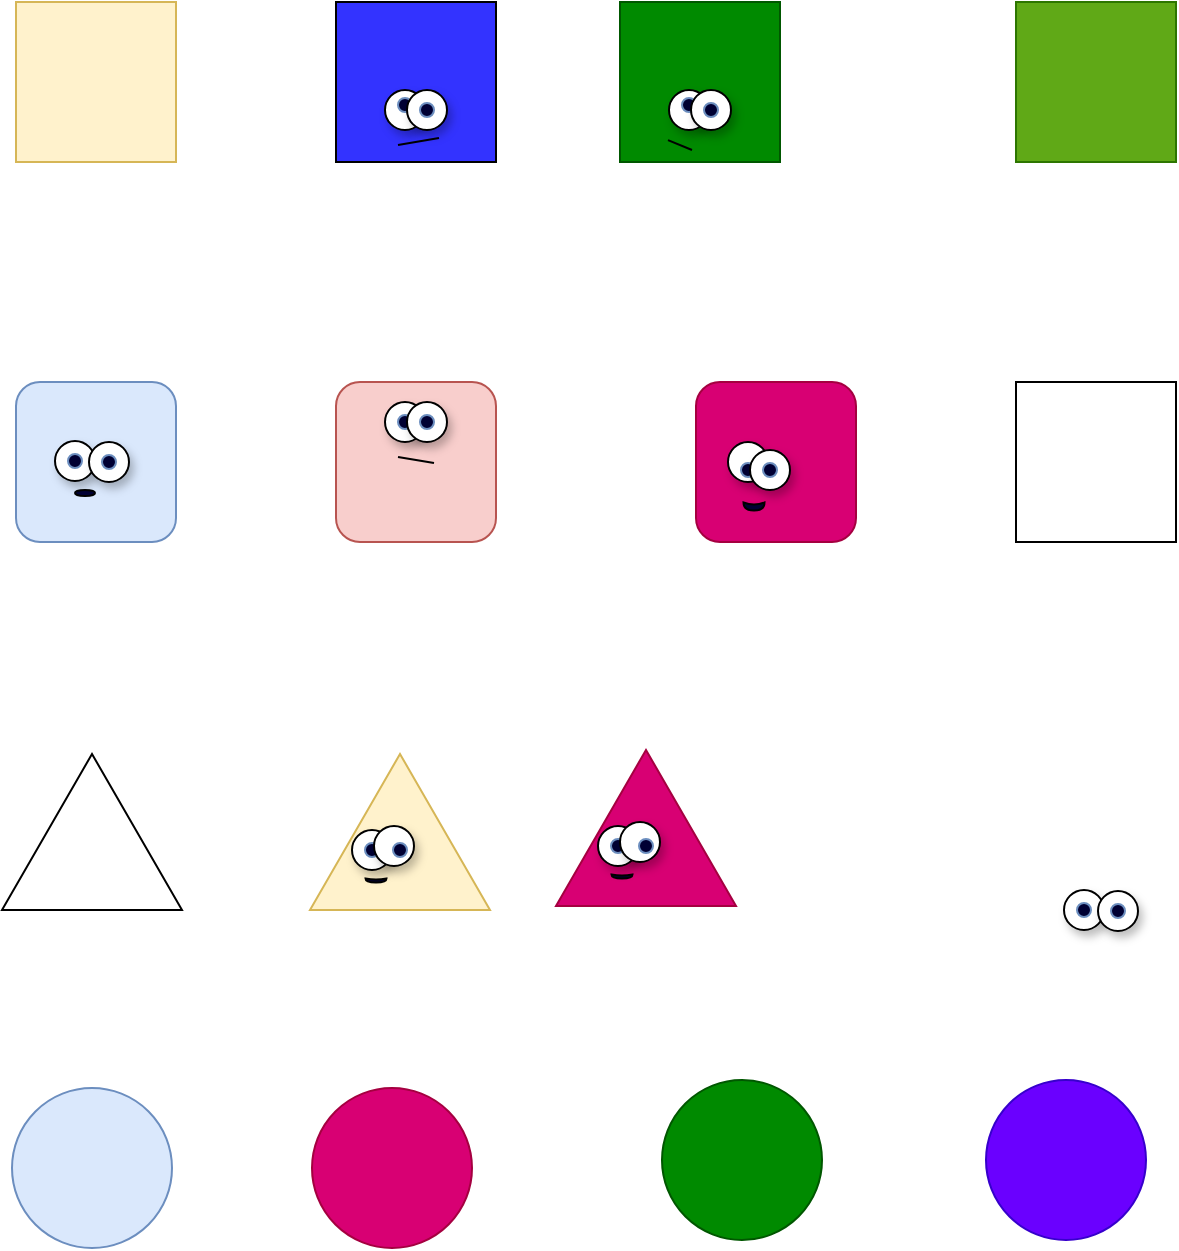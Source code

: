 <mxfile version="20.8.10" type="device" pages="2"><diagram name="squares" id="wWBtZTNHneoaZS-Ud3CQ"><mxGraphModel dx="1195" dy="630" grid="0" gridSize="10" guides="0" tooltips="1" connect="0" arrows="0" fold="1" page="1" pageScale="1" pageWidth="827" pageHeight="1169" math="0" shadow="0"><root><mxCell id="0"/><mxCell id="1" parent="0"/><mxCell id="_QRJnsMwqjNXfhoFx1JD-30" value="" style="whiteSpace=wrap;html=1;aspect=fixed;fillColor=#008a00;fontColor=#ffffff;strokeColor=#005700;" vertex="1" parent="1"><mxGeometry x="362" y="80" width="80" height="80" as="geometry"/></mxCell><mxCell id="eTSfKX2BSAUPpb5SB5Jw-1" value="" style="whiteSpace=wrap;html=1;aspect=fixed;fillColor=#fff2cc;strokeColor=#d6b656;" parent="1" vertex="1"><mxGeometry x="60" y="80" width="80" height="80" as="geometry"/></mxCell><mxCell id="tgfNH-y3_Cj3KWfduCau-1" value="" style="whiteSpace=wrap;html=1;aspect=fixed;fillColor=#3333FF;" parent="1" vertex="1"><mxGeometry x="220" y="80" width="80" height="80" as="geometry"/></mxCell><mxCell id="tgfNH-y3_Cj3KWfduCau-3" value="" style="whiteSpace=wrap;html=1;aspect=fixed;fillColor=#60a917;fontColor=#ffffff;strokeColor=#2D7600;" parent="1" vertex="1"><mxGeometry x="560" y="80" width="80" height="80" as="geometry"/></mxCell><mxCell id="tgfNH-y3_Cj3KWfduCau-4" value="" style="whiteSpace=wrap;html=1;aspect=fixed;rounded=1;fillColor=#dae8fc;strokeColor=#6c8ebf;" parent="1" vertex="1"><mxGeometry x="60" y="270" width="80" height="80" as="geometry"/></mxCell><mxCell id="tgfNH-y3_Cj3KWfduCau-5" value="" style="whiteSpace=wrap;html=1;aspect=fixed;rounded=1;fillColor=#f8cecc;strokeColor=#b85450;" parent="1" vertex="1"><mxGeometry x="220" y="270" width="80" height="80" as="geometry"/></mxCell><mxCell id="tgfNH-y3_Cj3KWfduCau-6" value="" style="whiteSpace=wrap;html=1;aspect=fixed;rounded=1;fillColor=#d80073;fontColor=#ffffff;strokeColor=#A50040;" parent="1" vertex="1"><mxGeometry x="400" y="270" width="80" height="80" as="geometry"/></mxCell><mxCell id="tgfNH-y3_Cj3KWfduCau-7" value="" style="whiteSpace=wrap;html=1;aspect=fixed;" parent="1" vertex="1"><mxGeometry x="560" y="270" width="80" height="80" as="geometry"/></mxCell><mxCell id="fzlAI3ROVoAud38VRfjk-1" value="" style="triangle;whiteSpace=wrap;html=1;rotation=-90;" vertex="1" parent="1"><mxGeometry x="59" y="450" width="78" height="90" as="geometry"/></mxCell><mxCell id="fzlAI3ROVoAud38VRfjk-2" value="" style="triangle;whiteSpace=wrap;html=1;rotation=-90;fillColor=#fff2cc;strokeColor=#d6b656;" vertex="1" parent="1"><mxGeometry x="213" y="450" width="78" height="90" as="geometry"/></mxCell><mxCell id="fzlAI3ROVoAud38VRfjk-4" value="" style="ellipse;whiteSpace=wrap;html=1;aspect=fixed;shadow=1;" vertex="1" parent="1"><mxGeometry x="584" y="524" width="20" height="20" as="geometry"/></mxCell><mxCell id="fzlAI3ROVoAud38VRfjk-5" value="" style="ellipse;whiteSpace=wrap;html=1;aspect=fixed;shadow=0;sketch=0;fillColor=#000033;strokeColor=#6c8ebf;" vertex="1" parent="1"><mxGeometry x="590.5" y="530.5" width="7" height="7" as="geometry"/></mxCell><mxCell id="fzlAI3ROVoAud38VRfjk-6" value="" style="ellipse;whiteSpace=wrap;html=1;aspect=fixed;shadow=1;" vertex="1" parent="1"><mxGeometry x="601" y="524.5" width="20" height="20" as="geometry"/></mxCell><mxCell id="fzlAI3ROVoAud38VRfjk-7" value="" style="ellipse;whiteSpace=wrap;html=1;aspect=fixed;shadow=0;sketch=0;fillColor=#000033;strokeColor=#6c8ebf;" vertex="1" parent="1"><mxGeometry x="607.5" y="531" width="7" height="7" as="geometry"/></mxCell><mxCell id="fzlAI3ROVoAud38VRfjk-8" value="" style="ellipse;whiteSpace=wrap;html=1;aspect=fixed;shadow=1;" vertex="1" parent="1"><mxGeometry x="416" y="300" width="20" height="20" as="geometry"/></mxCell><mxCell id="fzlAI3ROVoAud38VRfjk-9" value="" style="ellipse;whiteSpace=wrap;html=1;aspect=fixed;shadow=0;sketch=0;fillColor=#000033;strokeColor=#6c8ebf;" vertex="1" parent="1"><mxGeometry x="422.5" y="310.5" width="7" height="7" as="geometry"/></mxCell><mxCell id="fzlAI3ROVoAud38VRfjk-10" value="" style="ellipse;whiteSpace=wrap;html=1;aspect=fixed;shadow=1;" vertex="1" parent="1"><mxGeometry x="427" y="304" width="20" height="20" as="geometry"/></mxCell><mxCell id="fzlAI3ROVoAud38VRfjk-11" value="" style="ellipse;whiteSpace=wrap;html=1;aspect=fixed;shadow=0;sketch=0;fillColor=#000033;strokeColor=#6c8ebf;" vertex="1" parent="1"><mxGeometry x="433.5" y="310.5" width="7" height="7" as="geometry"/></mxCell><mxCell id="fzlAI3ROVoAud38VRfjk-12" value="" style="ellipse;whiteSpace=wrap;html=1;aspect=fixed;shadow=1;" vertex="1" parent="1"><mxGeometry x="228" y="494" width="20" height="20" as="geometry"/></mxCell><mxCell id="fzlAI3ROVoAud38VRfjk-13" value="" style="ellipse;whiteSpace=wrap;html=1;aspect=fixed;shadow=0;sketch=0;fillColor=#000033;strokeColor=#6c8ebf;" vertex="1" parent="1"><mxGeometry x="234.5" y="500.5" width="7" height="7" as="geometry"/></mxCell><mxCell id="fzlAI3ROVoAud38VRfjk-14" value="" style="ellipse;whiteSpace=wrap;html=1;aspect=fixed;shadow=1;" vertex="1" parent="1"><mxGeometry x="239" y="492" width="20" height="20" as="geometry"/></mxCell><mxCell id="fzlAI3ROVoAud38VRfjk-15" value="" style="ellipse;whiteSpace=wrap;html=1;aspect=fixed;shadow=0;sketch=0;fillColor=#000033;strokeColor=#6c8ebf;" vertex="1" parent="1"><mxGeometry x="248.5" y="500.5" width="7" height="7" as="geometry"/></mxCell><mxCell id="fzlAI3ROVoAud38VRfjk-17" value="" style="shape=xor;whiteSpace=wrap;html=1;shadow=0;sketch=0;fillColor=#000033;rotation=90;" vertex="1" parent="1"><mxGeometry x="427" y="327" width="4" height="10.5" as="geometry"/></mxCell><mxCell id="fzlAI3ROVoAud38VRfjk-18" value="" style="shape=xor;whiteSpace=wrap;html=1;shadow=0;sketch=0;fillColor=#000033;rotation=90;" vertex="1" parent="1"><mxGeometry x="239" y="514" width="2" height="10.5" as="geometry"/></mxCell><mxCell id="6Bgpc1rqysIlccllg3Wv-1" value="" style="ellipse;whiteSpace=wrap;html=1;aspect=fixed;shadow=1;" vertex="1" parent="1"><mxGeometry x="244.5" y="280" width="20" height="20" as="geometry"/></mxCell><mxCell id="6Bgpc1rqysIlccllg3Wv-2" value="" style="ellipse;whiteSpace=wrap;html=1;aspect=fixed;shadow=0;sketch=0;fillColor=#000033;strokeColor=#6c8ebf;" vertex="1" parent="1"><mxGeometry x="251" y="286.5" width="7" height="7" as="geometry"/></mxCell><mxCell id="6Bgpc1rqysIlccllg3Wv-3" value="" style="ellipse;whiteSpace=wrap;html=1;aspect=fixed;shadow=1;" vertex="1" parent="1"><mxGeometry x="255.5" y="280" width="20" height="20" as="geometry"/></mxCell><mxCell id="6Bgpc1rqysIlccllg3Wv-4" value="" style="ellipse;whiteSpace=wrap;html=1;aspect=fixed;shadow=0;sketch=0;fillColor=#000033;strokeColor=#6c8ebf;" vertex="1" parent="1"><mxGeometry x="262" y="286.5" width="7" height="7" as="geometry"/></mxCell><mxCell id="6Bgpc1rqysIlccllg3Wv-5" value="" style="endArrow=none;html=1;rounded=0;" edge="1" parent="1"><mxGeometry width="50" height="50" relative="1" as="geometry"><mxPoint x="251" y="307.5" as="sourcePoint"/><mxPoint x="269" y="310.5" as="targetPoint"/></mxGeometry></mxCell><mxCell id="fZEWAIPog1jdvWBZ1s0b-1" value="" style="ellipse;whiteSpace=wrap;html=1;aspect=fixed;shadow=1;" vertex="1" parent="1"><mxGeometry x="79.5" y="299.5" width="20" height="20" as="geometry"/></mxCell><mxCell id="fZEWAIPog1jdvWBZ1s0b-2" value="" style="ellipse;whiteSpace=wrap;html=1;aspect=fixed;shadow=0;sketch=0;fillColor=#000033;strokeColor=#6c8ebf;" vertex="1" parent="1"><mxGeometry x="86" y="306" width="7" height="7" as="geometry"/></mxCell><mxCell id="fZEWAIPog1jdvWBZ1s0b-3" value="" style="ellipse;whiteSpace=wrap;html=1;aspect=fixed;shadow=1;" vertex="1" parent="1"><mxGeometry x="96.5" y="300" width="20" height="20" as="geometry"/></mxCell><mxCell id="fZEWAIPog1jdvWBZ1s0b-4" value="" style="ellipse;whiteSpace=wrap;html=1;aspect=fixed;shadow=0;sketch=0;fillColor=#000033;strokeColor=#6c8ebf;" vertex="1" parent="1"><mxGeometry x="103" y="306.5" width="7" height="7" as="geometry"/></mxCell><mxCell id="fZEWAIPog1jdvWBZ1s0b-5" value="" style="ellipse;whiteSpace=wrap;html=1;shadow=0;sketch=0;fillColor=#000033;" vertex="1" parent="1"><mxGeometry x="89.5" y="324" width="10" height="3" as="geometry"/></mxCell><mxCell id="_QRJnsMwqjNXfhoFx1JD-1" value="" style="ellipse;whiteSpace=wrap;html=1;aspect=fixed;shadow=0;sketch=0;fillColor=#dae8fc;strokeColor=#6c8ebf;" vertex="1" parent="1"><mxGeometry x="58" y="623" width="80" height="80" as="geometry"/></mxCell><mxCell id="_QRJnsMwqjNXfhoFx1JD-2" value="" style="ellipse;whiteSpace=wrap;html=1;aspect=fixed;shadow=0;sketch=0;fillColor=#d80073;strokeColor=#A50040;fontColor=#ffffff;" vertex="1" parent="1"><mxGeometry x="208" y="623" width="80" height="80" as="geometry"/></mxCell><mxCell id="_QRJnsMwqjNXfhoFx1JD-3" value="" style="ellipse;whiteSpace=wrap;html=1;aspect=fixed;shadow=0;sketch=0;fillColor=#008a00;strokeColor=#005700;fontColor=#ffffff;" vertex="1" parent="1"><mxGeometry x="383" y="619" width="80" height="80" as="geometry"/></mxCell><mxCell id="_QRJnsMwqjNXfhoFx1JD-4" value="" style="ellipse;whiteSpace=wrap;html=1;aspect=fixed;shadow=0;sketch=0;fillColor=#6a00ff;strokeColor=#3700CC;fontColor=#ffffff;" vertex="1" parent="1"><mxGeometry x="545" y="619" width="80" height="80" as="geometry"/></mxCell><mxCell id="_QRJnsMwqjNXfhoFx1JD-5" value="" style="triangle;whiteSpace=wrap;html=1;rotation=-90;fillColor=#d80073;strokeColor=#A50040;fontColor=#ffffff;" vertex="1" parent="1"><mxGeometry x="336" y="448" width="78" height="90" as="geometry"/></mxCell><mxCell id="_QRJnsMwqjNXfhoFx1JD-6" value="" style="ellipse;whiteSpace=wrap;html=1;aspect=fixed;shadow=1;" vertex="1" parent="1"><mxGeometry x="351" y="492" width="20" height="20" as="geometry"/></mxCell><mxCell id="_QRJnsMwqjNXfhoFx1JD-7" value="" style="ellipse;whiteSpace=wrap;html=1;aspect=fixed;shadow=0;sketch=0;fillColor=#000033;strokeColor=#6c8ebf;" vertex="1" parent="1"><mxGeometry x="357.5" y="498.5" width="7" height="7" as="geometry"/></mxCell><mxCell id="_QRJnsMwqjNXfhoFx1JD-8" value="" style="ellipse;whiteSpace=wrap;html=1;aspect=fixed;shadow=1;" vertex="1" parent="1"><mxGeometry x="362" y="490" width="20" height="20" as="geometry"/></mxCell><mxCell id="_QRJnsMwqjNXfhoFx1JD-9" value="" style="ellipse;whiteSpace=wrap;html=1;aspect=fixed;shadow=0;sketch=0;fillColor=#000033;strokeColor=#6c8ebf;" vertex="1" parent="1"><mxGeometry x="371.5" y="498.5" width="7" height="7" as="geometry"/></mxCell><mxCell id="_QRJnsMwqjNXfhoFx1JD-10" value="" style="shape=xor;whiteSpace=wrap;html=1;shadow=0;sketch=0;fillColor=#000033;rotation=90;" vertex="1" parent="1"><mxGeometry x="362" y="512" width="2" height="10.5" as="geometry"/></mxCell><mxCell id="_QRJnsMwqjNXfhoFx1JD-25" value="" style="ellipse;whiteSpace=wrap;html=1;aspect=fixed;shadow=1;" vertex="1" parent="1"><mxGeometry x="244.5" y="124" width="20" height="20" as="geometry"/></mxCell><mxCell id="_QRJnsMwqjNXfhoFx1JD-26" value="" style="ellipse;whiteSpace=wrap;html=1;aspect=fixed;shadow=0;sketch=0;fillColor=#000033;strokeColor=#6c8ebf;" vertex="1" parent="1"><mxGeometry x="251" y="128" width="7" height="7" as="geometry"/></mxCell><mxCell id="_QRJnsMwqjNXfhoFx1JD-27" value="" style="ellipse;whiteSpace=wrap;html=1;aspect=fixed;shadow=1;" vertex="1" parent="1"><mxGeometry x="255.5" y="124" width="20" height="20" as="geometry"/></mxCell><mxCell id="_QRJnsMwqjNXfhoFx1JD-28" value="" style="ellipse;whiteSpace=wrap;html=1;aspect=fixed;shadow=0;sketch=0;fillColor=#000033;strokeColor=#6c8ebf;" vertex="1" parent="1"><mxGeometry x="262" y="130.5" width="7" height="7" as="geometry"/></mxCell><mxCell id="_QRJnsMwqjNXfhoFx1JD-29" value="" style="endArrow=none;html=1;rounded=0;" edge="1" parent="1"><mxGeometry width="50" height="50" relative="1" as="geometry"><mxPoint x="251" y="151.5" as="sourcePoint"/><mxPoint x="271.5" y="148" as="targetPoint"/></mxGeometry></mxCell><mxCell id="_QRJnsMwqjNXfhoFx1JD-31" value="" style="ellipse;whiteSpace=wrap;html=1;aspect=fixed;shadow=1;" vertex="1" parent="1"><mxGeometry x="386.5" y="124" width="20" height="20" as="geometry"/></mxCell><mxCell id="_QRJnsMwqjNXfhoFx1JD-32" value="" style="ellipse;whiteSpace=wrap;html=1;aspect=fixed;shadow=0;sketch=0;fillColor=#000033;strokeColor=#6c8ebf;" vertex="1" parent="1"><mxGeometry x="393" y="128" width="7" height="7" as="geometry"/></mxCell><mxCell id="_QRJnsMwqjNXfhoFx1JD-33" value="" style="ellipse;whiteSpace=wrap;html=1;aspect=fixed;shadow=1;" vertex="1" parent="1"><mxGeometry x="397.5" y="124" width="20" height="20" as="geometry"/></mxCell><mxCell id="_QRJnsMwqjNXfhoFx1JD-34" value="" style="ellipse;whiteSpace=wrap;html=1;aspect=fixed;shadow=0;sketch=0;fillColor=#000033;strokeColor=#6c8ebf;" vertex="1" parent="1"><mxGeometry x="404" y="130.5" width="7" height="7" as="geometry"/></mxCell><mxCell id="_QRJnsMwqjNXfhoFx1JD-36" value="" style="endArrow=none;html=1;rounded=0;entryX=0.3;entryY=0.863;entryDx=0;entryDy=0;entryPerimeter=0;exitX=0.45;exitY=0.925;exitDx=0;exitDy=0;exitPerimeter=0;" edge="1" parent="1" source="_QRJnsMwqjNXfhoFx1JD-30" target="_QRJnsMwqjNXfhoFx1JD-30"><mxGeometry width="50" height="50" relative="1" as="geometry"><mxPoint x="486" y="102" as="sourcePoint"/><mxPoint x="470" y="168" as="targetPoint"/></mxGeometry></mxCell></root></mxGraphModel></diagram><diagram id="nBTdc4utJX2fjBj56JMB" name="3dshapes"><mxGraphModel dx="1434" dy="756" grid="0" gridSize="10" guides="1" tooltips="1" connect="1" arrows="1" fold="1" page="1" pageScale="1" pageWidth="827" pageHeight="1169" math="0" shadow="0"><root><mxCell id="0"/><mxCell id="1" parent="0"/><mxCell id="wvAhpdiCM6cM8E0oT1NR-1" value="" style="shape=cube;whiteSpace=wrap;html=1;boundedLbl=1;backgroundOutline=1;darkOpacity=0.05;darkOpacity2=0.1;labelBackgroundColor=none;fillColor=#F2CC8F;strokeColor=#E07A5F;fontColor=#393C56;" parent="1" vertex="1"><mxGeometry x="70" y="80" width="120" height="80" as="geometry"/></mxCell><mxCell id="d-qxpFL1Lf_bD-0C91k1-1" value="" style="shape=cylinder3;whiteSpace=wrap;html=1;boundedLbl=1;backgroundOutline=1;size=15;strokeColor=#6c8ebf;fillColor=#dae8fc;" parent="1" vertex="1"><mxGeometry x="290" y="100" width="60" height="80" as="geometry"/></mxCell><mxCell id="d-qxpFL1Lf_bD-0C91k1-2" value="" style="verticalLabelPosition=bottom;verticalAlign=top;html=1;shape=mxgraph.basic.pyramid;dx1=0.4;dx2=0.6;dy1=0.9;dy2=0.8;strokeColor=#A50040;fontColor=#ffffff;fillColor=#d80073;" parent="1" vertex="1"><mxGeometry x="470" y="90" width="100" height="100" as="geometry"/></mxCell><mxCell id="F-SSRxb_JMJj688e35uh-1" value="" style="ellipse;whiteSpace=wrap;html=1;aspect=fixed;shadow=1;" vertex="1" parent="1"><mxGeometry x="584" y="524" width="20" height="20" as="geometry"/></mxCell><mxCell id="F-SSRxb_JMJj688e35uh-2" value="" style="ellipse;whiteSpace=wrap;html=1;aspect=fixed;shadow=0;sketch=0;fillColor=#000033;strokeColor=#6c8ebf;" vertex="1" parent="1"><mxGeometry x="590.5" y="530.5" width="7" height="7" as="geometry"/></mxCell><mxCell id="F-SSRxb_JMJj688e35uh-3" value="" style="ellipse;whiteSpace=wrap;html=1;aspect=fixed;shadow=1;" vertex="1" parent="1"><mxGeometry x="595" y="524" width="20" height="20" as="geometry"/></mxCell><mxCell id="F-SSRxb_JMJj688e35uh-4" value="" style="ellipse;whiteSpace=wrap;html=1;aspect=fixed;shadow=0;sketch=0;fillColor=#000033;strokeColor=#6c8ebf;" vertex="1" parent="1"><mxGeometry x="601.5" y="530.5" width="7" height="7" as="geometry"/></mxCell></root></mxGraphModel></diagram></mxfile>